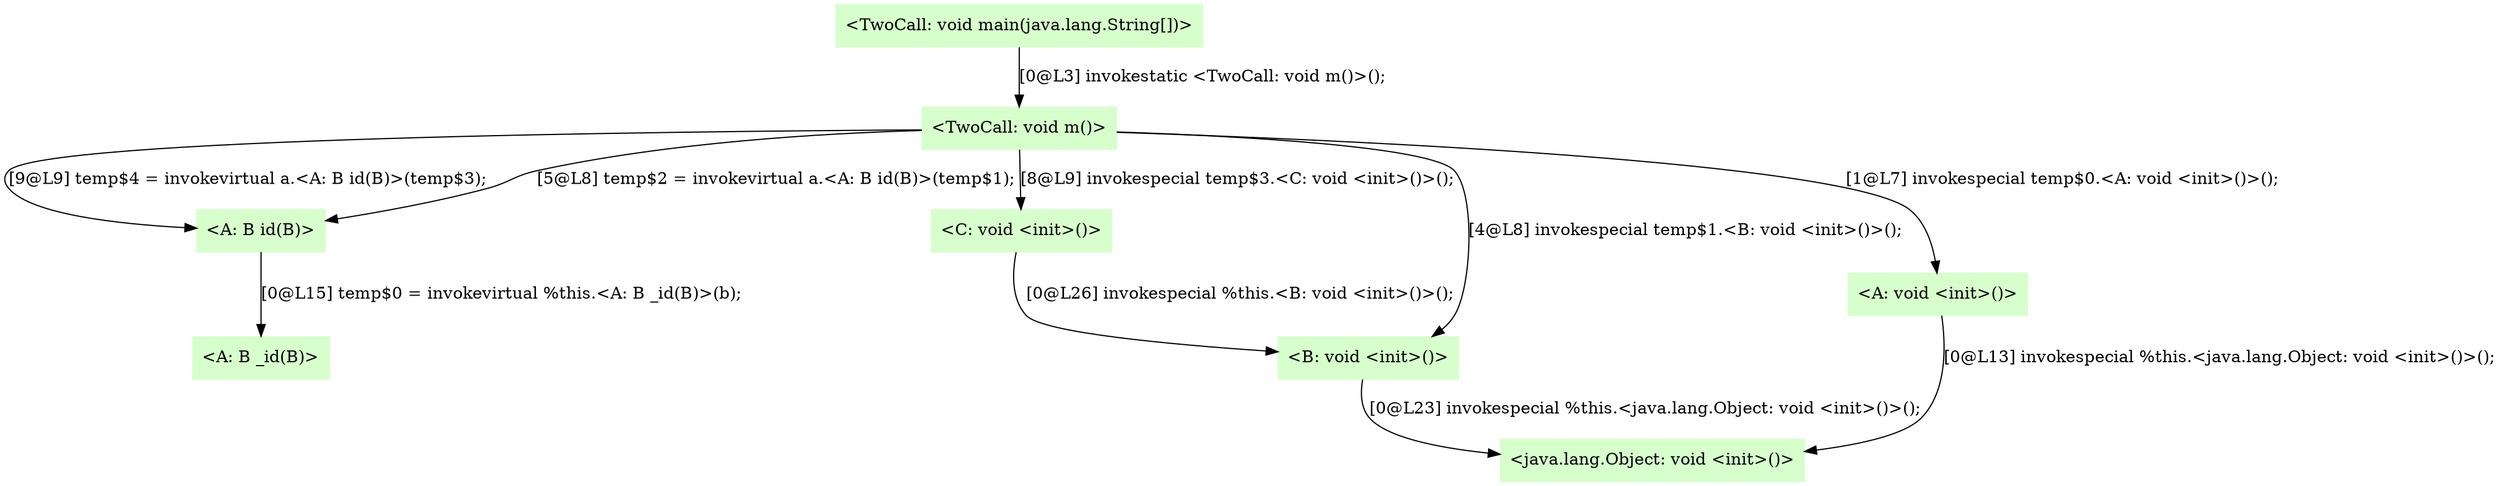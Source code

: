 digraph G {
  node [color=".3 .2 1.0",style=filled,shape=box,];
  "0" [label="<B: void <init>()>",];
  "1" [label="<A: B id(B)>",];
  "2" [label="<A: B _id(B)>",];
  "3" [label="<A: void <init>()>",];
  "4" [label="<C: void <init>()>",];
  "5" [label="<java.lang.Object: void <init>()>",];
  "6" [label="<TwoCall: void main(java.lang.String[])>",];
  "7" [label="<TwoCall: void m()>",];
  "0" -> "5" [label="[0@L23] invokespecial %this.<java.lang.Object: void <init>()>();",];
  "1" -> "2" [label="[0@L15] temp$0 = invokevirtual %this.<A: B _id(B)>(b);",];
  "3" -> "5" [label="[0@L13] invokespecial %this.<java.lang.Object: void <init>()>();",];
  "4" -> "0" [label="[0@L26] invokespecial %this.<B: void <init>()>();",];
  "6" -> "7" [label="[0@L3] invokestatic <TwoCall: void m()>();",];
  "7" -> "1" [label="[9@L9] temp$4 = invokevirtual a.<A: B id(B)>(temp$3);",];
  "7" -> "4" [label="[8@L9] invokespecial temp$3.<C: void <init>()>();",];
  "7" -> "3" [label="[1@L7] invokespecial temp$0.<A: void <init>()>();",];
  "7" -> "1" [label="[5@L8] temp$2 = invokevirtual a.<A: B id(B)>(temp$1);",];
  "7" -> "0" [label="[4@L8] invokespecial temp$1.<B: void <init>()>();",];
}
